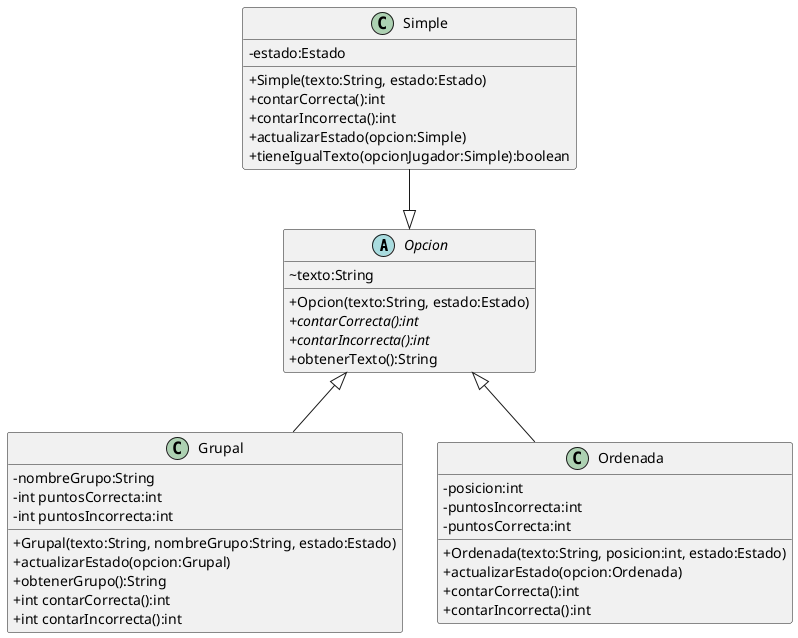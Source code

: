 @startuml OPCIONES

skinparam classAttributeIconSize 0

abstract class Opcion{
    ~ texto:String
    
    + Opcion(texto:String, estado:Estado)
    + {abstract} contarCorrecta():int
    + {abstract} contarIncorrecta():int
    + obtenerTexto():String
}

class Grupal extends Opcion{
    - nombreGrupo:String
    - int puntosCorrecta:int
    - int puntosIncorrecta:int

    + Grupal(texto:String, nombreGrupo:String, estado:Estado)
    + actualizarEstado(opcion:Grupal)
    + obtenerGrupo():String
    + int contarCorrecta():int
    + int contarIncorrecta():int
}
class Ordenada extends Opcion{
    - posicion:int
    - puntosIncorrecta:int
    - puntosCorrecta:int

    + Ordenada(texto:String, posicion:int, estado:Estado)
    + actualizarEstado(opcion:Ordenada)
    + contarCorrecta():int
    + contarIncorrecta():int
}
class Simple {
    - estado:Estado

    + Simple(texto:String, estado:Estado)
    + contarCorrecta():int
    + contarIncorrecta():int
    + actualizarEstado(opcion:Simple)
    + tieneIgualTexto(opcionJugador:Simple):boolean
}

Opcion <|-up- Simple